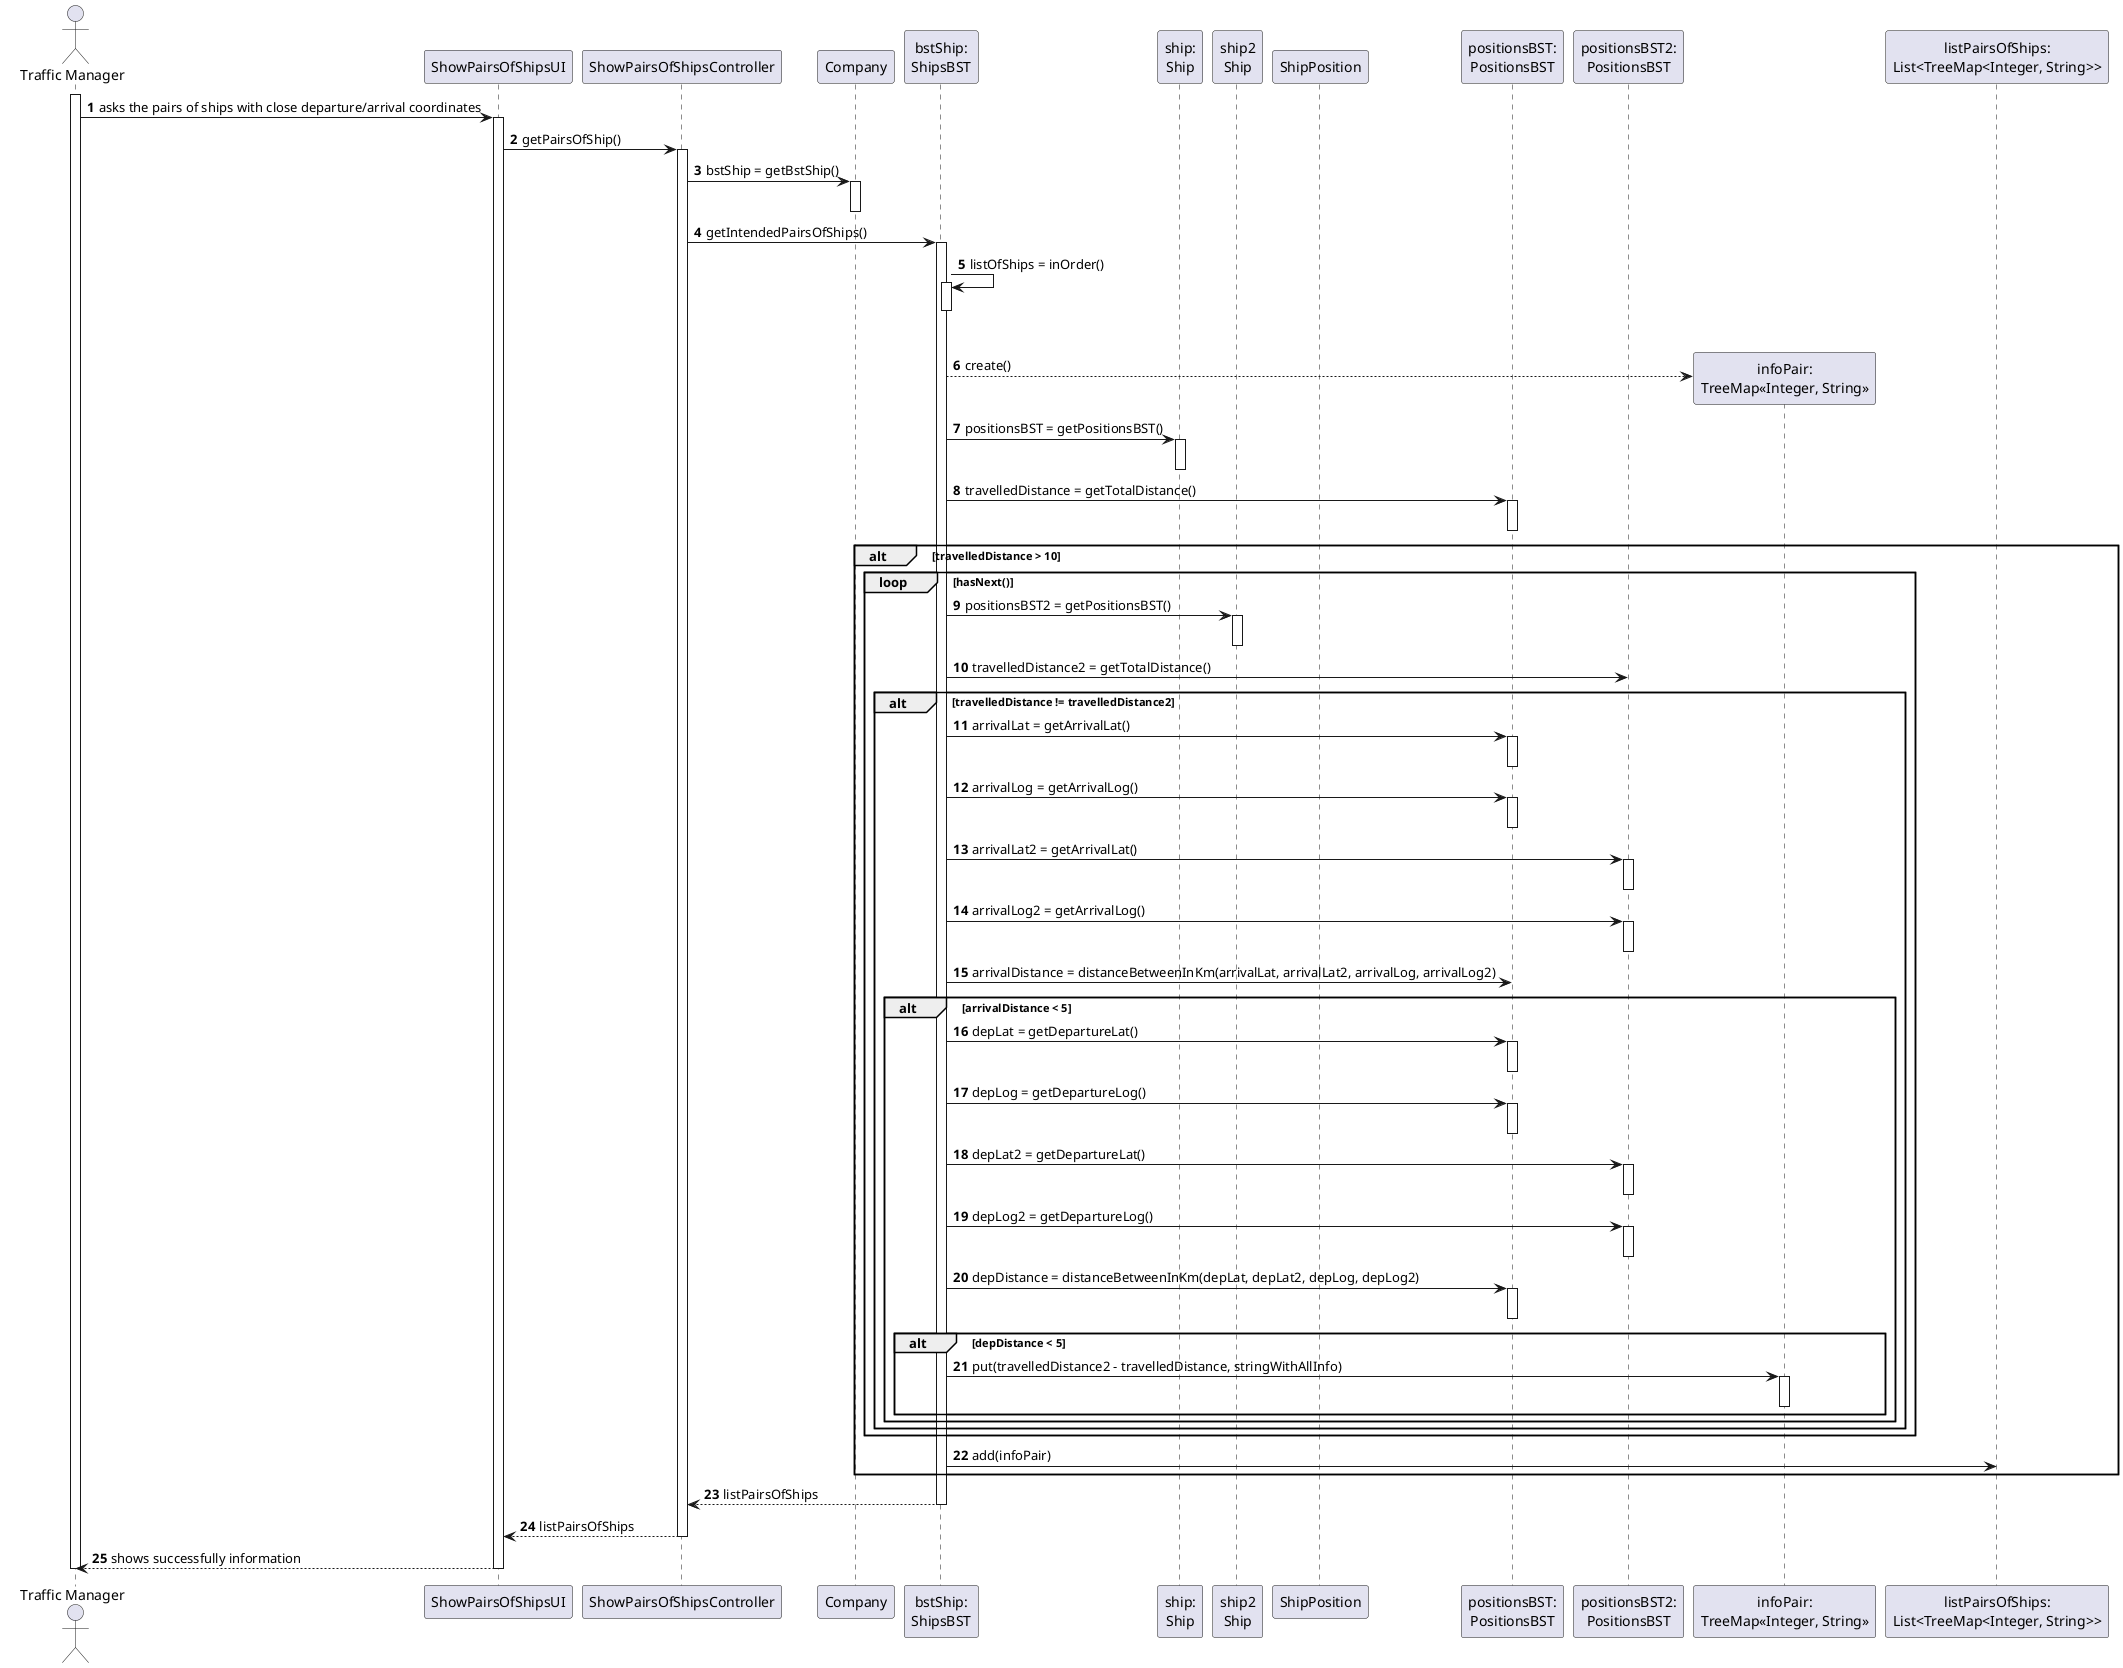 @startuml


autonumber
actor "Traffic Manager" as TM

participant "ShowPairsOfShipsUI" as UI
participant "ShowPairsOfShipsController" as CTRL
participant "Company" as COMP
participant "bstShip:\nShipsBST" as BstShip
participant "ship:\nShip" as S
participant "ship2\nShip" as S2
participant "ShipPosition" as SP
participant "positionsBST:\nPositionsBST" as BstPosition
participant "positionsBST2:\nPositionsBST" as BstPosition2
participant "infoPair:\nTreeMap<<Integer, String>>" as TREEMAP
participant "listPairsOfShips:\nList<TreeMap<Integer, String>>" as LIST


activate TM
TM -> "UI" : asks the pairs of ships with close departure/arrival coordinates
activate "UI"
UI -> CTRL : getPairsOfShip()
activate CTRL
CTRL -> COMP : bstShip = getBstShip()
activate COMP
deactivate COMP
CTRL -> BstShip : getIntendedPairsOfShips()
/'decide what kind of list'/
activate BstShip
BstShip -> BstShip : listOfShips = inOrder()
activate BstShip
deactivate BstShip
loop for each Ship in ListOfShips
BstShip --> TREEMAP** : create()
BstShip -> S : positionsBST = getPositionsBST()
activate S
deactivate S
BstShip -> BstPosition : travelledDistance = getTotalDistance()
activate BstPosition
deactivate BstPosition
alt travelledDistance > 10
loop hasNext()
BstShip -> S2 : positionsBST2 = getPositionsBST()
activate S2
deactivate S2
BstShip -> BstPosition2 : travelledDistance2 = getTotalDistance()
alt travelledDistance != travelledDistance2
BstShip -> BstPosition : arrivalLat = getArrivalLat()
activate BstPosition
deactivate BstPosition
BstShip -> BstPosition : arrivalLog = getArrivalLog()
activate BstPosition
deactivate BstPosition
BstShip -> BstPosition2 : arrivalLat2 = getArrivalLat()
activate BstPosition2
deactivate BstPosition2
BstShip -> BstPosition2 : arrivalLog2 = getArrivalLog()
activate BstPosition2
deactivate BstPosition2
BstShip -> BstPosition : arrivalDistance = distanceBetweenInKm(arrivalLat, arrivalLat2, arrivalLog, arrivalLog2)
alt arrivalDistance < 5
BstShip -> BstPosition : depLat = getDepartureLat()
activate BstPosition
deactivate BstPosition
BstShip -> BstPosition : depLog = getDepartureLog()
activate BstPosition
deactivate BstPosition
BstShip -> BstPosition2 : depLat2 = getDepartureLat()
activate BstPosition2
deactivate BstPosition2
BstShip -> BstPosition2 : depLog2 = getDepartureLog()
activate BstPosition2
deactivate BstPosition2
BstShip -> BstPosition : depDistance = distanceBetweenInKm(depLat, depLat2, depLog, depLog2)
activate BstPosition
deactivate BstPosition
alt depDistance < 5
BstShip -> TREEMAP : put(travelledDistance2 - travelledDistance, stringWithAllInfo)
activate TREEMAP
deactivate TREEMAP
end
end
end
end
BstShip -> LIST : add(infoPair)
end

BstShip --> CTRL : listPairsOfShips
deactivate BstShip
CTRL --> UI : listPairsOfShips
deactivate CTRL
"UI" --> TM : shows successfully information

deactivate "UI"





deactivate TM

@enduml